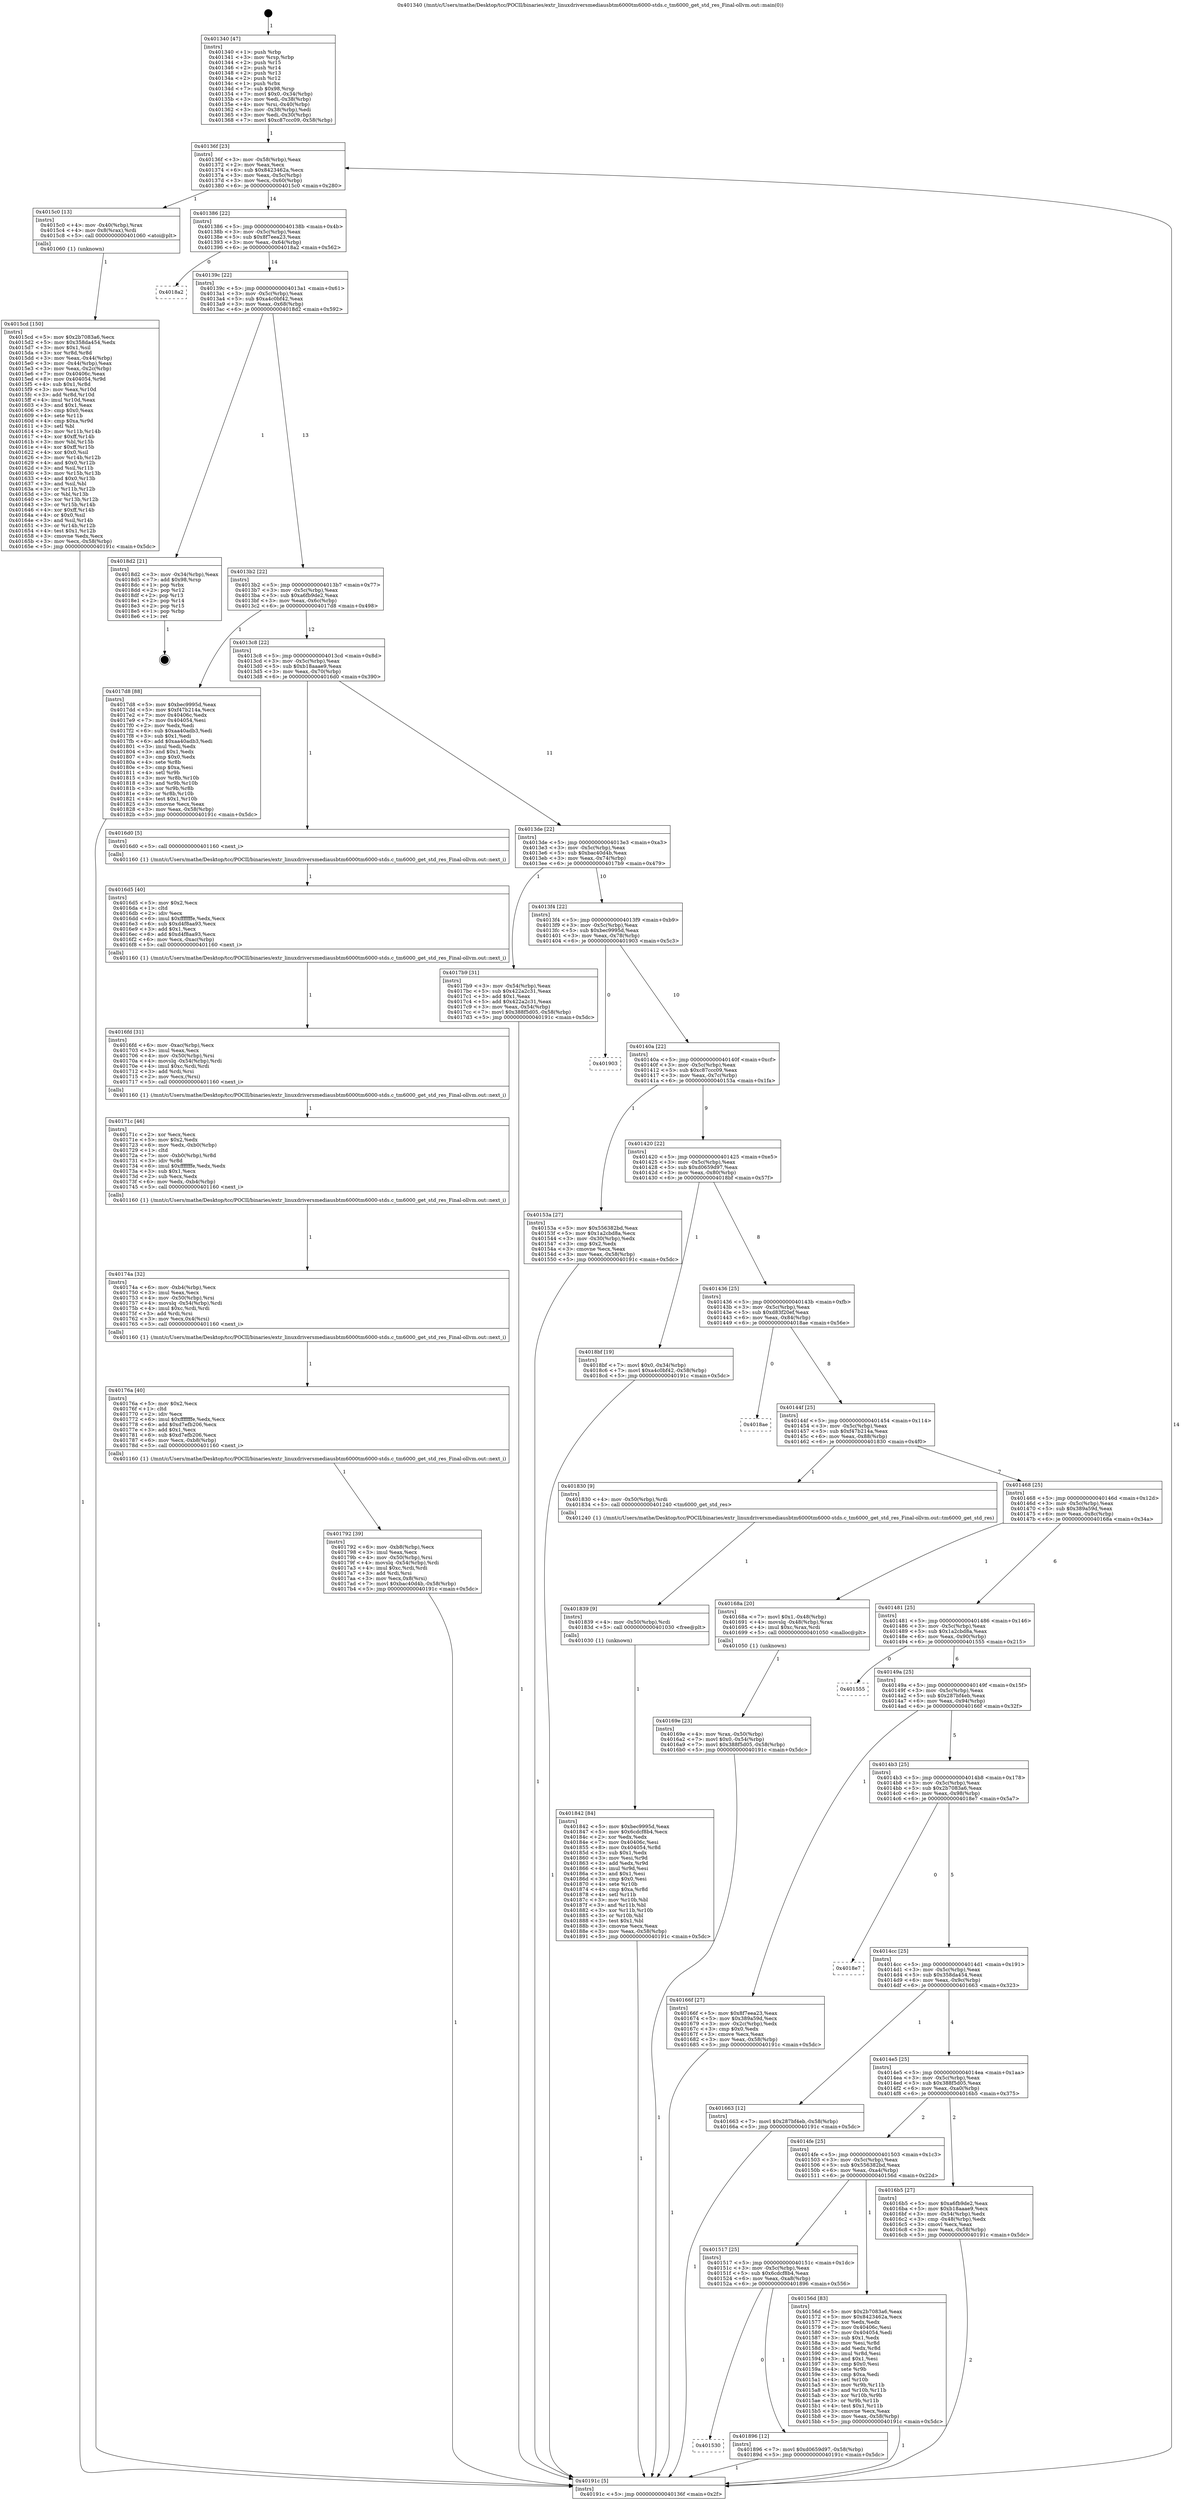 digraph "0x401340" {
  label = "0x401340 (/mnt/c/Users/mathe/Desktop/tcc/POCII/binaries/extr_linuxdriversmediausbtm6000tm6000-stds.c_tm6000_get_std_res_Final-ollvm.out::main(0))"
  labelloc = "t"
  node[shape=record]

  Entry [label="",width=0.3,height=0.3,shape=circle,fillcolor=black,style=filled]
  "0x40136f" [label="{
     0x40136f [23]\l
     | [instrs]\l
     &nbsp;&nbsp;0x40136f \<+3\>: mov -0x58(%rbp),%eax\l
     &nbsp;&nbsp;0x401372 \<+2\>: mov %eax,%ecx\l
     &nbsp;&nbsp;0x401374 \<+6\>: sub $0x8423462a,%ecx\l
     &nbsp;&nbsp;0x40137a \<+3\>: mov %eax,-0x5c(%rbp)\l
     &nbsp;&nbsp;0x40137d \<+3\>: mov %ecx,-0x60(%rbp)\l
     &nbsp;&nbsp;0x401380 \<+6\>: je 00000000004015c0 \<main+0x280\>\l
  }"]
  "0x4015c0" [label="{
     0x4015c0 [13]\l
     | [instrs]\l
     &nbsp;&nbsp;0x4015c0 \<+4\>: mov -0x40(%rbp),%rax\l
     &nbsp;&nbsp;0x4015c4 \<+4\>: mov 0x8(%rax),%rdi\l
     &nbsp;&nbsp;0x4015c8 \<+5\>: call 0000000000401060 \<atoi@plt\>\l
     | [calls]\l
     &nbsp;&nbsp;0x401060 \{1\} (unknown)\l
  }"]
  "0x401386" [label="{
     0x401386 [22]\l
     | [instrs]\l
     &nbsp;&nbsp;0x401386 \<+5\>: jmp 000000000040138b \<main+0x4b\>\l
     &nbsp;&nbsp;0x40138b \<+3\>: mov -0x5c(%rbp),%eax\l
     &nbsp;&nbsp;0x40138e \<+5\>: sub $0x8f7eea23,%eax\l
     &nbsp;&nbsp;0x401393 \<+3\>: mov %eax,-0x64(%rbp)\l
     &nbsp;&nbsp;0x401396 \<+6\>: je 00000000004018a2 \<main+0x562\>\l
  }"]
  Exit [label="",width=0.3,height=0.3,shape=circle,fillcolor=black,style=filled,peripheries=2]
  "0x4018a2" [label="{
     0x4018a2\l
  }", style=dashed]
  "0x40139c" [label="{
     0x40139c [22]\l
     | [instrs]\l
     &nbsp;&nbsp;0x40139c \<+5\>: jmp 00000000004013a1 \<main+0x61\>\l
     &nbsp;&nbsp;0x4013a1 \<+3\>: mov -0x5c(%rbp),%eax\l
     &nbsp;&nbsp;0x4013a4 \<+5\>: sub $0xa4c0bf42,%eax\l
     &nbsp;&nbsp;0x4013a9 \<+3\>: mov %eax,-0x68(%rbp)\l
     &nbsp;&nbsp;0x4013ac \<+6\>: je 00000000004018d2 \<main+0x592\>\l
  }"]
  "0x401530" [label="{
     0x401530\l
  }", style=dashed]
  "0x4018d2" [label="{
     0x4018d2 [21]\l
     | [instrs]\l
     &nbsp;&nbsp;0x4018d2 \<+3\>: mov -0x34(%rbp),%eax\l
     &nbsp;&nbsp;0x4018d5 \<+7\>: add $0x98,%rsp\l
     &nbsp;&nbsp;0x4018dc \<+1\>: pop %rbx\l
     &nbsp;&nbsp;0x4018dd \<+2\>: pop %r12\l
     &nbsp;&nbsp;0x4018df \<+2\>: pop %r13\l
     &nbsp;&nbsp;0x4018e1 \<+2\>: pop %r14\l
     &nbsp;&nbsp;0x4018e3 \<+2\>: pop %r15\l
     &nbsp;&nbsp;0x4018e5 \<+1\>: pop %rbp\l
     &nbsp;&nbsp;0x4018e6 \<+1\>: ret\l
  }"]
  "0x4013b2" [label="{
     0x4013b2 [22]\l
     | [instrs]\l
     &nbsp;&nbsp;0x4013b2 \<+5\>: jmp 00000000004013b7 \<main+0x77\>\l
     &nbsp;&nbsp;0x4013b7 \<+3\>: mov -0x5c(%rbp),%eax\l
     &nbsp;&nbsp;0x4013ba \<+5\>: sub $0xa6fb9de2,%eax\l
     &nbsp;&nbsp;0x4013bf \<+3\>: mov %eax,-0x6c(%rbp)\l
     &nbsp;&nbsp;0x4013c2 \<+6\>: je 00000000004017d8 \<main+0x498\>\l
  }"]
  "0x401896" [label="{
     0x401896 [12]\l
     | [instrs]\l
     &nbsp;&nbsp;0x401896 \<+7\>: movl $0xd0659d97,-0x58(%rbp)\l
     &nbsp;&nbsp;0x40189d \<+5\>: jmp 000000000040191c \<main+0x5dc\>\l
  }"]
  "0x4017d8" [label="{
     0x4017d8 [88]\l
     | [instrs]\l
     &nbsp;&nbsp;0x4017d8 \<+5\>: mov $0xbec9995d,%eax\l
     &nbsp;&nbsp;0x4017dd \<+5\>: mov $0xf47b214a,%ecx\l
     &nbsp;&nbsp;0x4017e2 \<+7\>: mov 0x40406c,%edx\l
     &nbsp;&nbsp;0x4017e9 \<+7\>: mov 0x404054,%esi\l
     &nbsp;&nbsp;0x4017f0 \<+2\>: mov %edx,%edi\l
     &nbsp;&nbsp;0x4017f2 \<+6\>: sub $0xaa40adb3,%edi\l
     &nbsp;&nbsp;0x4017f8 \<+3\>: sub $0x1,%edi\l
     &nbsp;&nbsp;0x4017fb \<+6\>: add $0xaa40adb3,%edi\l
     &nbsp;&nbsp;0x401801 \<+3\>: imul %edi,%edx\l
     &nbsp;&nbsp;0x401804 \<+3\>: and $0x1,%edx\l
     &nbsp;&nbsp;0x401807 \<+3\>: cmp $0x0,%edx\l
     &nbsp;&nbsp;0x40180a \<+4\>: sete %r8b\l
     &nbsp;&nbsp;0x40180e \<+3\>: cmp $0xa,%esi\l
     &nbsp;&nbsp;0x401811 \<+4\>: setl %r9b\l
     &nbsp;&nbsp;0x401815 \<+3\>: mov %r8b,%r10b\l
     &nbsp;&nbsp;0x401818 \<+3\>: and %r9b,%r10b\l
     &nbsp;&nbsp;0x40181b \<+3\>: xor %r9b,%r8b\l
     &nbsp;&nbsp;0x40181e \<+3\>: or %r8b,%r10b\l
     &nbsp;&nbsp;0x401821 \<+4\>: test $0x1,%r10b\l
     &nbsp;&nbsp;0x401825 \<+3\>: cmovne %ecx,%eax\l
     &nbsp;&nbsp;0x401828 \<+3\>: mov %eax,-0x58(%rbp)\l
     &nbsp;&nbsp;0x40182b \<+5\>: jmp 000000000040191c \<main+0x5dc\>\l
  }"]
  "0x4013c8" [label="{
     0x4013c8 [22]\l
     | [instrs]\l
     &nbsp;&nbsp;0x4013c8 \<+5\>: jmp 00000000004013cd \<main+0x8d\>\l
     &nbsp;&nbsp;0x4013cd \<+3\>: mov -0x5c(%rbp),%eax\l
     &nbsp;&nbsp;0x4013d0 \<+5\>: sub $0xb18aaae9,%eax\l
     &nbsp;&nbsp;0x4013d5 \<+3\>: mov %eax,-0x70(%rbp)\l
     &nbsp;&nbsp;0x4013d8 \<+6\>: je 00000000004016d0 \<main+0x390\>\l
  }"]
  "0x401842" [label="{
     0x401842 [84]\l
     | [instrs]\l
     &nbsp;&nbsp;0x401842 \<+5\>: mov $0xbec9995d,%eax\l
     &nbsp;&nbsp;0x401847 \<+5\>: mov $0x6cdcf8b4,%ecx\l
     &nbsp;&nbsp;0x40184c \<+2\>: xor %edx,%edx\l
     &nbsp;&nbsp;0x40184e \<+7\>: mov 0x40406c,%esi\l
     &nbsp;&nbsp;0x401855 \<+8\>: mov 0x404054,%r8d\l
     &nbsp;&nbsp;0x40185d \<+3\>: sub $0x1,%edx\l
     &nbsp;&nbsp;0x401860 \<+3\>: mov %esi,%r9d\l
     &nbsp;&nbsp;0x401863 \<+3\>: add %edx,%r9d\l
     &nbsp;&nbsp;0x401866 \<+4\>: imul %r9d,%esi\l
     &nbsp;&nbsp;0x40186a \<+3\>: and $0x1,%esi\l
     &nbsp;&nbsp;0x40186d \<+3\>: cmp $0x0,%esi\l
     &nbsp;&nbsp;0x401870 \<+4\>: sete %r10b\l
     &nbsp;&nbsp;0x401874 \<+4\>: cmp $0xa,%r8d\l
     &nbsp;&nbsp;0x401878 \<+4\>: setl %r11b\l
     &nbsp;&nbsp;0x40187c \<+3\>: mov %r10b,%bl\l
     &nbsp;&nbsp;0x40187f \<+3\>: and %r11b,%bl\l
     &nbsp;&nbsp;0x401882 \<+3\>: xor %r11b,%r10b\l
     &nbsp;&nbsp;0x401885 \<+3\>: or %r10b,%bl\l
     &nbsp;&nbsp;0x401888 \<+3\>: test $0x1,%bl\l
     &nbsp;&nbsp;0x40188b \<+3\>: cmovne %ecx,%eax\l
     &nbsp;&nbsp;0x40188e \<+3\>: mov %eax,-0x58(%rbp)\l
     &nbsp;&nbsp;0x401891 \<+5\>: jmp 000000000040191c \<main+0x5dc\>\l
  }"]
  "0x4016d0" [label="{
     0x4016d0 [5]\l
     | [instrs]\l
     &nbsp;&nbsp;0x4016d0 \<+5\>: call 0000000000401160 \<next_i\>\l
     | [calls]\l
     &nbsp;&nbsp;0x401160 \{1\} (/mnt/c/Users/mathe/Desktop/tcc/POCII/binaries/extr_linuxdriversmediausbtm6000tm6000-stds.c_tm6000_get_std_res_Final-ollvm.out::next_i)\l
  }"]
  "0x4013de" [label="{
     0x4013de [22]\l
     | [instrs]\l
     &nbsp;&nbsp;0x4013de \<+5\>: jmp 00000000004013e3 \<main+0xa3\>\l
     &nbsp;&nbsp;0x4013e3 \<+3\>: mov -0x5c(%rbp),%eax\l
     &nbsp;&nbsp;0x4013e6 \<+5\>: sub $0xbac40d4b,%eax\l
     &nbsp;&nbsp;0x4013eb \<+3\>: mov %eax,-0x74(%rbp)\l
     &nbsp;&nbsp;0x4013ee \<+6\>: je 00000000004017b9 \<main+0x479\>\l
  }"]
  "0x401839" [label="{
     0x401839 [9]\l
     | [instrs]\l
     &nbsp;&nbsp;0x401839 \<+4\>: mov -0x50(%rbp),%rdi\l
     &nbsp;&nbsp;0x40183d \<+5\>: call 0000000000401030 \<free@plt\>\l
     | [calls]\l
     &nbsp;&nbsp;0x401030 \{1\} (unknown)\l
  }"]
  "0x4017b9" [label="{
     0x4017b9 [31]\l
     | [instrs]\l
     &nbsp;&nbsp;0x4017b9 \<+3\>: mov -0x54(%rbp),%eax\l
     &nbsp;&nbsp;0x4017bc \<+5\>: sub $0x422a2c31,%eax\l
     &nbsp;&nbsp;0x4017c1 \<+3\>: add $0x1,%eax\l
     &nbsp;&nbsp;0x4017c4 \<+5\>: add $0x422a2c31,%eax\l
     &nbsp;&nbsp;0x4017c9 \<+3\>: mov %eax,-0x54(%rbp)\l
     &nbsp;&nbsp;0x4017cc \<+7\>: movl $0x388f5d05,-0x58(%rbp)\l
     &nbsp;&nbsp;0x4017d3 \<+5\>: jmp 000000000040191c \<main+0x5dc\>\l
  }"]
  "0x4013f4" [label="{
     0x4013f4 [22]\l
     | [instrs]\l
     &nbsp;&nbsp;0x4013f4 \<+5\>: jmp 00000000004013f9 \<main+0xb9\>\l
     &nbsp;&nbsp;0x4013f9 \<+3\>: mov -0x5c(%rbp),%eax\l
     &nbsp;&nbsp;0x4013fc \<+5\>: sub $0xbec9995d,%eax\l
     &nbsp;&nbsp;0x401401 \<+3\>: mov %eax,-0x78(%rbp)\l
     &nbsp;&nbsp;0x401404 \<+6\>: je 0000000000401903 \<main+0x5c3\>\l
  }"]
  "0x401792" [label="{
     0x401792 [39]\l
     | [instrs]\l
     &nbsp;&nbsp;0x401792 \<+6\>: mov -0xb8(%rbp),%ecx\l
     &nbsp;&nbsp;0x401798 \<+3\>: imul %eax,%ecx\l
     &nbsp;&nbsp;0x40179b \<+4\>: mov -0x50(%rbp),%rsi\l
     &nbsp;&nbsp;0x40179f \<+4\>: movslq -0x54(%rbp),%rdi\l
     &nbsp;&nbsp;0x4017a3 \<+4\>: imul $0xc,%rdi,%rdi\l
     &nbsp;&nbsp;0x4017a7 \<+3\>: add %rdi,%rsi\l
     &nbsp;&nbsp;0x4017aa \<+3\>: mov %ecx,0x8(%rsi)\l
     &nbsp;&nbsp;0x4017ad \<+7\>: movl $0xbac40d4b,-0x58(%rbp)\l
     &nbsp;&nbsp;0x4017b4 \<+5\>: jmp 000000000040191c \<main+0x5dc\>\l
  }"]
  "0x401903" [label="{
     0x401903\l
  }", style=dashed]
  "0x40140a" [label="{
     0x40140a [22]\l
     | [instrs]\l
     &nbsp;&nbsp;0x40140a \<+5\>: jmp 000000000040140f \<main+0xcf\>\l
     &nbsp;&nbsp;0x40140f \<+3\>: mov -0x5c(%rbp),%eax\l
     &nbsp;&nbsp;0x401412 \<+5\>: sub $0xc87ccc09,%eax\l
     &nbsp;&nbsp;0x401417 \<+3\>: mov %eax,-0x7c(%rbp)\l
     &nbsp;&nbsp;0x40141a \<+6\>: je 000000000040153a \<main+0x1fa\>\l
  }"]
  "0x40176a" [label="{
     0x40176a [40]\l
     | [instrs]\l
     &nbsp;&nbsp;0x40176a \<+5\>: mov $0x2,%ecx\l
     &nbsp;&nbsp;0x40176f \<+1\>: cltd\l
     &nbsp;&nbsp;0x401770 \<+2\>: idiv %ecx\l
     &nbsp;&nbsp;0x401772 \<+6\>: imul $0xfffffffe,%edx,%ecx\l
     &nbsp;&nbsp;0x401778 \<+6\>: add $0xd7efb206,%ecx\l
     &nbsp;&nbsp;0x40177e \<+3\>: add $0x1,%ecx\l
     &nbsp;&nbsp;0x401781 \<+6\>: sub $0xd7efb206,%ecx\l
     &nbsp;&nbsp;0x401787 \<+6\>: mov %ecx,-0xb8(%rbp)\l
     &nbsp;&nbsp;0x40178d \<+5\>: call 0000000000401160 \<next_i\>\l
     | [calls]\l
     &nbsp;&nbsp;0x401160 \{1\} (/mnt/c/Users/mathe/Desktop/tcc/POCII/binaries/extr_linuxdriversmediausbtm6000tm6000-stds.c_tm6000_get_std_res_Final-ollvm.out::next_i)\l
  }"]
  "0x40153a" [label="{
     0x40153a [27]\l
     | [instrs]\l
     &nbsp;&nbsp;0x40153a \<+5\>: mov $0x556382bd,%eax\l
     &nbsp;&nbsp;0x40153f \<+5\>: mov $0x1a2cbd8a,%ecx\l
     &nbsp;&nbsp;0x401544 \<+3\>: mov -0x30(%rbp),%edx\l
     &nbsp;&nbsp;0x401547 \<+3\>: cmp $0x2,%edx\l
     &nbsp;&nbsp;0x40154a \<+3\>: cmovne %ecx,%eax\l
     &nbsp;&nbsp;0x40154d \<+3\>: mov %eax,-0x58(%rbp)\l
     &nbsp;&nbsp;0x401550 \<+5\>: jmp 000000000040191c \<main+0x5dc\>\l
  }"]
  "0x401420" [label="{
     0x401420 [22]\l
     | [instrs]\l
     &nbsp;&nbsp;0x401420 \<+5\>: jmp 0000000000401425 \<main+0xe5\>\l
     &nbsp;&nbsp;0x401425 \<+3\>: mov -0x5c(%rbp),%eax\l
     &nbsp;&nbsp;0x401428 \<+5\>: sub $0xd0659d97,%eax\l
     &nbsp;&nbsp;0x40142d \<+3\>: mov %eax,-0x80(%rbp)\l
     &nbsp;&nbsp;0x401430 \<+6\>: je 00000000004018bf \<main+0x57f\>\l
  }"]
  "0x40191c" [label="{
     0x40191c [5]\l
     | [instrs]\l
     &nbsp;&nbsp;0x40191c \<+5\>: jmp 000000000040136f \<main+0x2f\>\l
  }"]
  "0x401340" [label="{
     0x401340 [47]\l
     | [instrs]\l
     &nbsp;&nbsp;0x401340 \<+1\>: push %rbp\l
     &nbsp;&nbsp;0x401341 \<+3\>: mov %rsp,%rbp\l
     &nbsp;&nbsp;0x401344 \<+2\>: push %r15\l
     &nbsp;&nbsp;0x401346 \<+2\>: push %r14\l
     &nbsp;&nbsp;0x401348 \<+2\>: push %r13\l
     &nbsp;&nbsp;0x40134a \<+2\>: push %r12\l
     &nbsp;&nbsp;0x40134c \<+1\>: push %rbx\l
     &nbsp;&nbsp;0x40134d \<+7\>: sub $0x98,%rsp\l
     &nbsp;&nbsp;0x401354 \<+7\>: movl $0x0,-0x34(%rbp)\l
     &nbsp;&nbsp;0x40135b \<+3\>: mov %edi,-0x38(%rbp)\l
     &nbsp;&nbsp;0x40135e \<+4\>: mov %rsi,-0x40(%rbp)\l
     &nbsp;&nbsp;0x401362 \<+3\>: mov -0x38(%rbp),%edi\l
     &nbsp;&nbsp;0x401365 \<+3\>: mov %edi,-0x30(%rbp)\l
     &nbsp;&nbsp;0x401368 \<+7\>: movl $0xc87ccc09,-0x58(%rbp)\l
  }"]
  "0x40174a" [label="{
     0x40174a [32]\l
     | [instrs]\l
     &nbsp;&nbsp;0x40174a \<+6\>: mov -0xb4(%rbp),%ecx\l
     &nbsp;&nbsp;0x401750 \<+3\>: imul %eax,%ecx\l
     &nbsp;&nbsp;0x401753 \<+4\>: mov -0x50(%rbp),%rsi\l
     &nbsp;&nbsp;0x401757 \<+4\>: movslq -0x54(%rbp),%rdi\l
     &nbsp;&nbsp;0x40175b \<+4\>: imul $0xc,%rdi,%rdi\l
     &nbsp;&nbsp;0x40175f \<+3\>: add %rdi,%rsi\l
     &nbsp;&nbsp;0x401762 \<+3\>: mov %ecx,0x4(%rsi)\l
     &nbsp;&nbsp;0x401765 \<+5\>: call 0000000000401160 \<next_i\>\l
     | [calls]\l
     &nbsp;&nbsp;0x401160 \{1\} (/mnt/c/Users/mathe/Desktop/tcc/POCII/binaries/extr_linuxdriversmediausbtm6000tm6000-stds.c_tm6000_get_std_res_Final-ollvm.out::next_i)\l
  }"]
  "0x4018bf" [label="{
     0x4018bf [19]\l
     | [instrs]\l
     &nbsp;&nbsp;0x4018bf \<+7\>: movl $0x0,-0x34(%rbp)\l
     &nbsp;&nbsp;0x4018c6 \<+7\>: movl $0xa4c0bf42,-0x58(%rbp)\l
     &nbsp;&nbsp;0x4018cd \<+5\>: jmp 000000000040191c \<main+0x5dc\>\l
  }"]
  "0x401436" [label="{
     0x401436 [25]\l
     | [instrs]\l
     &nbsp;&nbsp;0x401436 \<+5\>: jmp 000000000040143b \<main+0xfb\>\l
     &nbsp;&nbsp;0x40143b \<+3\>: mov -0x5c(%rbp),%eax\l
     &nbsp;&nbsp;0x40143e \<+5\>: sub $0xd83f20ef,%eax\l
     &nbsp;&nbsp;0x401443 \<+6\>: mov %eax,-0x84(%rbp)\l
     &nbsp;&nbsp;0x401449 \<+6\>: je 00000000004018ae \<main+0x56e\>\l
  }"]
  "0x40171c" [label="{
     0x40171c [46]\l
     | [instrs]\l
     &nbsp;&nbsp;0x40171c \<+2\>: xor %ecx,%ecx\l
     &nbsp;&nbsp;0x40171e \<+5\>: mov $0x2,%edx\l
     &nbsp;&nbsp;0x401723 \<+6\>: mov %edx,-0xb0(%rbp)\l
     &nbsp;&nbsp;0x401729 \<+1\>: cltd\l
     &nbsp;&nbsp;0x40172a \<+7\>: mov -0xb0(%rbp),%r8d\l
     &nbsp;&nbsp;0x401731 \<+3\>: idiv %r8d\l
     &nbsp;&nbsp;0x401734 \<+6\>: imul $0xfffffffe,%edx,%edx\l
     &nbsp;&nbsp;0x40173a \<+3\>: sub $0x1,%ecx\l
     &nbsp;&nbsp;0x40173d \<+2\>: sub %ecx,%edx\l
     &nbsp;&nbsp;0x40173f \<+6\>: mov %edx,-0xb4(%rbp)\l
     &nbsp;&nbsp;0x401745 \<+5\>: call 0000000000401160 \<next_i\>\l
     | [calls]\l
     &nbsp;&nbsp;0x401160 \{1\} (/mnt/c/Users/mathe/Desktop/tcc/POCII/binaries/extr_linuxdriversmediausbtm6000tm6000-stds.c_tm6000_get_std_res_Final-ollvm.out::next_i)\l
  }"]
  "0x4018ae" [label="{
     0x4018ae\l
  }", style=dashed]
  "0x40144f" [label="{
     0x40144f [25]\l
     | [instrs]\l
     &nbsp;&nbsp;0x40144f \<+5\>: jmp 0000000000401454 \<main+0x114\>\l
     &nbsp;&nbsp;0x401454 \<+3\>: mov -0x5c(%rbp),%eax\l
     &nbsp;&nbsp;0x401457 \<+5\>: sub $0xf47b214a,%eax\l
     &nbsp;&nbsp;0x40145c \<+6\>: mov %eax,-0x88(%rbp)\l
     &nbsp;&nbsp;0x401462 \<+6\>: je 0000000000401830 \<main+0x4f0\>\l
  }"]
  "0x4016fd" [label="{
     0x4016fd [31]\l
     | [instrs]\l
     &nbsp;&nbsp;0x4016fd \<+6\>: mov -0xac(%rbp),%ecx\l
     &nbsp;&nbsp;0x401703 \<+3\>: imul %eax,%ecx\l
     &nbsp;&nbsp;0x401706 \<+4\>: mov -0x50(%rbp),%rsi\l
     &nbsp;&nbsp;0x40170a \<+4\>: movslq -0x54(%rbp),%rdi\l
     &nbsp;&nbsp;0x40170e \<+4\>: imul $0xc,%rdi,%rdi\l
     &nbsp;&nbsp;0x401712 \<+3\>: add %rdi,%rsi\l
     &nbsp;&nbsp;0x401715 \<+2\>: mov %ecx,(%rsi)\l
     &nbsp;&nbsp;0x401717 \<+5\>: call 0000000000401160 \<next_i\>\l
     | [calls]\l
     &nbsp;&nbsp;0x401160 \{1\} (/mnt/c/Users/mathe/Desktop/tcc/POCII/binaries/extr_linuxdriversmediausbtm6000tm6000-stds.c_tm6000_get_std_res_Final-ollvm.out::next_i)\l
  }"]
  "0x401830" [label="{
     0x401830 [9]\l
     | [instrs]\l
     &nbsp;&nbsp;0x401830 \<+4\>: mov -0x50(%rbp),%rdi\l
     &nbsp;&nbsp;0x401834 \<+5\>: call 0000000000401240 \<tm6000_get_std_res\>\l
     | [calls]\l
     &nbsp;&nbsp;0x401240 \{1\} (/mnt/c/Users/mathe/Desktop/tcc/POCII/binaries/extr_linuxdriversmediausbtm6000tm6000-stds.c_tm6000_get_std_res_Final-ollvm.out::tm6000_get_std_res)\l
  }"]
  "0x401468" [label="{
     0x401468 [25]\l
     | [instrs]\l
     &nbsp;&nbsp;0x401468 \<+5\>: jmp 000000000040146d \<main+0x12d\>\l
     &nbsp;&nbsp;0x40146d \<+3\>: mov -0x5c(%rbp),%eax\l
     &nbsp;&nbsp;0x401470 \<+5\>: sub $0x389a59d,%eax\l
     &nbsp;&nbsp;0x401475 \<+6\>: mov %eax,-0x8c(%rbp)\l
     &nbsp;&nbsp;0x40147b \<+6\>: je 000000000040168a \<main+0x34a\>\l
  }"]
  "0x4016d5" [label="{
     0x4016d5 [40]\l
     | [instrs]\l
     &nbsp;&nbsp;0x4016d5 \<+5\>: mov $0x2,%ecx\l
     &nbsp;&nbsp;0x4016da \<+1\>: cltd\l
     &nbsp;&nbsp;0x4016db \<+2\>: idiv %ecx\l
     &nbsp;&nbsp;0x4016dd \<+6\>: imul $0xfffffffe,%edx,%ecx\l
     &nbsp;&nbsp;0x4016e3 \<+6\>: sub $0xd4f8aa93,%ecx\l
     &nbsp;&nbsp;0x4016e9 \<+3\>: add $0x1,%ecx\l
     &nbsp;&nbsp;0x4016ec \<+6\>: add $0xd4f8aa93,%ecx\l
     &nbsp;&nbsp;0x4016f2 \<+6\>: mov %ecx,-0xac(%rbp)\l
     &nbsp;&nbsp;0x4016f8 \<+5\>: call 0000000000401160 \<next_i\>\l
     | [calls]\l
     &nbsp;&nbsp;0x401160 \{1\} (/mnt/c/Users/mathe/Desktop/tcc/POCII/binaries/extr_linuxdriversmediausbtm6000tm6000-stds.c_tm6000_get_std_res_Final-ollvm.out::next_i)\l
  }"]
  "0x40168a" [label="{
     0x40168a [20]\l
     | [instrs]\l
     &nbsp;&nbsp;0x40168a \<+7\>: movl $0x1,-0x48(%rbp)\l
     &nbsp;&nbsp;0x401691 \<+4\>: movslq -0x48(%rbp),%rax\l
     &nbsp;&nbsp;0x401695 \<+4\>: imul $0xc,%rax,%rdi\l
     &nbsp;&nbsp;0x401699 \<+5\>: call 0000000000401050 \<malloc@plt\>\l
     | [calls]\l
     &nbsp;&nbsp;0x401050 \{1\} (unknown)\l
  }"]
  "0x401481" [label="{
     0x401481 [25]\l
     | [instrs]\l
     &nbsp;&nbsp;0x401481 \<+5\>: jmp 0000000000401486 \<main+0x146\>\l
     &nbsp;&nbsp;0x401486 \<+3\>: mov -0x5c(%rbp),%eax\l
     &nbsp;&nbsp;0x401489 \<+5\>: sub $0x1a2cbd8a,%eax\l
     &nbsp;&nbsp;0x40148e \<+6\>: mov %eax,-0x90(%rbp)\l
     &nbsp;&nbsp;0x401494 \<+6\>: je 0000000000401555 \<main+0x215\>\l
  }"]
  "0x40169e" [label="{
     0x40169e [23]\l
     | [instrs]\l
     &nbsp;&nbsp;0x40169e \<+4\>: mov %rax,-0x50(%rbp)\l
     &nbsp;&nbsp;0x4016a2 \<+7\>: movl $0x0,-0x54(%rbp)\l
     &nbsp;&nbsp;0x4016a9 \<+7\>: movl $0x388f5d05,-0x58(%rbp)\l
     &nbsp;&nbsp;0x4016b0 \<+5\>: jmp 000000000040191c \<main+0x5dc\>\l
  }"]
  "0x401555" [label="{
     0x401555\l
  }", style=dashed]
  "0x40149a" [label="{
     0x40149a [25]\l
     | [instrs]\l
     &nbsp;&nbsp;0x40149a \<+5\>: jmp 000000000040149f \<main+0x15f\>\l
     &nbsp;&nbsp;0x40149f \<+3\>: mov -0x5c(%rbp),%eax\l
     &nbsp;&nbsp;0x4014a2 \<+5\>: sub $0x287bf4eb,%eax\l
     &nbsp;&nbsp;0x4014a7 \<+6\>: mov %eax,-0x94(%rbp)\l
     &nbsp;&nbsp;0x4014ad \<+6\>: je 000000000040166f \<main+0x32f\>\l
  }"]
  "0x4015cd" [label="{
     0x4015cd [150]\l
     | [instrs]\l
     &nbsp;&nbsp;0x4015cd \<+5\>: mov $0x2b7083a6,%ecx\l
     &nbsp;&nbsp;0x4015d2 \<+5\>: mov $0x358da454,%edx\l
     &nbsp;&nbsp;0x4015d7 \<+3\>: mov $0x1,%sil\l
     &nbsp;&nbsp;0x4015da \<+3\>: xor %r8d,%r8d\l
     &nbsp;&nbsp;0x4015dd \<+3\>: mov %eax,-0x44(%rbp)\l
     &nbsp;&nbsp;0x4015e0 \<+3\>: mov -0x44(%rbp),%eax\l
     &nbsp;&nbsp;0x4015e3 \<+3\>: mov %eax,-0x2c(%rbp)\l
     &nbsp;&nbsp;0x4015e6 \<+7\>: mov 0x40406c,%eax\l
     &nbsp;&nbsp;0x4015ed \<+8\>: mov 0x404054,%r9d\l
     &nbsp;&nbsp;0x4015f5 \<+4\>: sub $0x1,%r8d\l
     &nbsp;&nbsp;0x4015f9 \<+3\>: mov %eax,%r10d\l
     &nbsp;&nbsp;0x4015fc \<+3\>: add %r8d,%r10d\l
     &nbsp;&nbsp;0x4015ff \<+4\>: imul %r10d,%eax\l
     &nbsp;&nbsp;0x401603 \<+3\>: and $0x1,%eax\l
     &nbsp;&nbsp;0x401606 \<+3\>: cmp $0x0,%eax\l
     &nbsp;&nbsp;0x401609 \<+4\>: sete %r11b\l
     &nbsp;&nbsp;0x40160d \<+4\>: cmp $0xa,%r9d\l
     &nbsp;&nbsp;0x401611 \<+3\>: setl %bl\l
     &nbsp;&nbsp;0x401614 \<+3\>: mov %r11b,%r14b\l
     &nbsp;&nbsp;0x401617 \<+4\>: xor $0xff,%r14b\l
     &nbsp;&nbsp;0x40161b \<+3\>: mov %bl,%r15b\l
     &nbsp;&nbsp;0x40161e \<+4\>: xor $0xff,%r15b\l
     &nbsp;&nbsp;0x401622 \<+4\>: xor $0x0,%sil\l
     &nbsp;&nbsp;0x401626 \<+3\>: mov %r14b,%r12b\l
     &nbsp;&nbsp;0x401629 \<+4\>: and $0x0,%r12b\l
     &nbsp;&nbsp;0x40162d \<+3\>: and %sil,%r11b\l
     &nbsp;&nbsp;0x401630 \<+3\>: mov %r15b,%r13b\l
     &nbsp;&nbsp;0x401633 \<+4\>: and $0x0,%r13b\l
     &nbsp;&nbsp;0x401637 \<+3\>: and %sil,%bl\l
     &nbsp;&nbsp;0x40163a \<+3\>: or %r11b,%r12b\l
     &nbsp;&nbsp;0x40163d \<+3\>: or %bl,%r13b\l
     &nbsp;&nbsp;0x401640 \<+3\>: xor %r13b,%r12b\l
     &nbsp;&nbsp;0x401643 \<+3\>: or %r15b,%r14b\l
     &nbsp;&nbsp;0x401646 \<+4\>: xor $0xff,%r14b\l
     &nbsp;&nbsp;0x40164a \<+4\>: or $0x0,%sil\l
     &nbsp;&nbsp;0x40164e \<+3\>: and %sil,%r14b\l
     &nbsp;&nbsp;0x401651 \<+3\>: or %r14b,%r12b\l
     &nbsp;&nbsp;0x401654 \<+4\>: test $0x1,%r12b\l
     &nbsp;&nbsp;0x401658 \<+3\>: cmovne %edx,%ecx\l
     &nbsp;&nbsp;0x40165b \<+3\>: mov %ecx,-0x58(%rbp)\l
     &nbsp;&nbsp;0x40165e \<+5\>: jmp 000000000040191c \<main+0x5dc\>\l
  }"]
  "0x40166f" [label="{
     0x40166f [27]\l
     | [instrs]\l
     &nbsp;&nbsp;0x40166f \<+5\>: mov $0x8f7eea23,%eax\l
     &nbsp;&nbsp;0x401674 \<+5\>: mov $0x389a59d,%ecx\l
     &nbsp;&nbsp;0x401679 \<+3\>: mov -0x2c(%rbp),%edx\l
     &nbsp;&nbsp;0x40167c \<+3\>: cmp $0x0,%edx\l
     &nbsp;&nbsp;0x40167f \<+3\>: cmove %ecx,%eax\l
     &nbsp;&nbsp;0x401682 \<+3\>: mov %eax,-0x58(%rbp)\l
     &nbsp;&nbsp;0x401685 \<+5\>: jmp 000000000040191c \<main+0x5dc\>\l
  }"]
  "0x4014b3" [label="{
     0x4014b3 [25]\l
     | [instrs]\l
     &nbsp;&nbsp;0x4014b3 \<+5\>: jmp 00000000004014b8 \<main+0x178\>\l
     &nbsp;&nbsp;0x4014b8 \<+3\>: mov -0x5c(%rbp),%eax\l
     &nbsp;&nbsp;0x4014bb \<+5\>: sub $0x2b7083a6,%eax\l
     &nbsp;&nbsp;0x4014c0 \<+6\>: mov %eax,-0x98(%rbp)\l
     &nbsp;&nbsp;0x4014c6 \<+6\>: je 00000000004018e7 \<main+0x5a7\>\l
  }"]
  "0x401517" [label="{
     0x401517 [25]\l
     | [instrs]\l
     &nbsp;&nbsp;0x401517 \<+5\>: jmp 000000000040151c \<main+0x1dc\>\l
     &nbsp;&nbsp;0x40151c \<+3\>: mov -0x5c(%rbp),%eax\l
     &nbsp;&nbsp;0x40151f \<+5\>: sub $0x6cdcf8b4,%eax\l
     &nbsp;&nbsp;0x401524 \<+6\>: mov %eax,-0xa8(%rbp)\l
     &nbsp;&nbsp;0x40152a \<+6\>: je 0000000000401896 \<main+0x556\>\l
  }"]
  "0x4018e7" [label="{
     0x4018e7\l
  }", style=dashed]
  "0x4014cc" [label="{
     0x4014cc [25]\l
     | [instrs]\l
     &nbsp;&nbsp;0x4014cc \<+5\>: jmp 00000000004014d1 \<main+0x191\>\l
     &nbsp;&nbsp;0x4014d1 \<+3\>: mov -0x5c(%rbp),%eax\l
     &nbsp;&nbsp;0x4014d4 \<+5\>: sub $0x358da454,%eax\l
     &nbsp;&nbsp;0x4014d9 \<+6\>: mov %eax,-0x9c(%rbp)\l
     &nbsp;&nbsp;0x4014df \<+6\>: je 0000000000401663 \<main+0x323\>\l
  }"]
  "0x40156d" [label="{
     0x40156d [83]\l
     | [instrs]\l
     &nbsp;&nbsp;0x40156d \<+5\>: mov $0x2b7083a6,%eax\l
     &nbsp;&nbsp;0x401572 \<+5\>: mov $0x8423462a,%ecx\l
     &nbsp;&nbsp;0x401577 \<+2\>: xor %edx,%edx\l
     &nbsp;&nbsp;0x401579 \<+7\>: mov 0x40406c,%esi\l
     &nbsp;&nbsp;0x401580 \<+7\>: mov 0x404054,%edi\l
     &nbsp;&nbsp;0x401587 \<+3\>: sub $0x1,%edx\l
     &nbsp;&nbsp;0x40158a \<+3\>: mov %esi,%r8d\l
     &nbsp;&nbsp;0x40158d \<+3\>: add %edx,%r8d\l
     &nbsp;&nbsp;0x401590 \<+4\>: imul %r8d,%esi\l
     &nbsp;&nbsp;0x401594 \<+3\>: and $0x1,%esi\l
     &nbsp;&nbsp;0x401597 \<+3\>: cmp $0x0,%esi\l
     &nbsp;&nbsp;0x40159a \<+4\>: sete %r9b\l
     &nbsp;&nbsp;0x40159e \<+3\>: cmp $0xa,%edi\l
     &nbsp;&nbsp;0x4015a1 \<+4\>: setl %r10b\l
     &nbsp;&nbsp;0x4015a5 \<+3\>: mov %r9b,%r11b\l
     &nbsp;&nbsp;0x4015a8 \<+3\>: and %r10b,%r11b\l
     &nbsp;&nbsp;0x4015ab \<+3\>: xor %r10b,%r9b\l
     &nbsp;&nbsp;0x4015ae \<+3\>: or %r9b,%r11b\l
     &nbsp;&nbsp;0x4015b1 \<+4\>: test $0x1,%r11b\l
     &nbsp;&nbsp;0x4015b5 \<+3\>: cmovne %ecx,%eax\l
     &nbsp;&nbsp;0x4015b8 \<+3\>: mov %eax,-0x58(%rbp)\l
     &nbsp;&nbsp;0x4015bb \<+5\>: jmp 000000000040191c \<main+0x5dc\>\l
  }"]
  "0x401663" [label="{
     0x401663 [12]\l
     | [instrs]\l
     &nbsp;&nbsp;0x401663 \<+7\>: movl $0x287bf4eb,-0x58(%rbp)\l
     &nbsp;&nbsp;0x40166a \<+5\>: jmp 000000000040191c \<main+0x5dc\>\l
  }"]
  "0x4014e5" [label="{
     0x4014e5 [25]\l
     | [instrs]\l
     &nbsp;&nbsp;0x4014e5 \<+5\>: jmp 00000000004014ea \<main+0x1aa\>\l
     &nbsp;&nbsp;0x4014ea \<+3\>: mov -0x5c(%rbp),%eax\l
     &nbsp;&nbsp;0x4014ed \<+5\>: sub $0x388f5d05,%eax\l
     &nbsp;&nbsp;0x4014f2 \<+6\>: mov %eax,-0xa0(%rbp)\l
     &nbsp;&nbsp;0x4014f8 \<+6\>: je 00000000004016b5 \<main+0x375\>\l
  }"]
  "0x4014fe" [label="{
     0x4014fe [25]\l
     | [instrs]\l
     &nbsp;&nbsp;0x4014fe \<+5\>: jmp 0000000000401503 \<main+0x1c3\>\l
     &nbsp;&nbsp;0x401503 \<+3\>: mov -0x5c(%rbp),%eax\l
     &nbsp;&nbsp;0x401506 \<+5\>: sub $0x556382bd,%eax\l
     &nbsp;&nbsp;0x40150b \<+6\>: mov %eax,-0xa4(%rbp)\l
     &nbsp;&nbsp;0x401511 \<+6\>: je 000000000040156d \<main+0x22d\>\l
  }"]
  "0x4016b5" [label="{
     0x4016b5 [27]\l
     | [instrs]\l
     &nbsp;&nbsp;0x4016b5 \<+5\>: mov $0xa6fb9de2,%eax\l
     &nbsp;&nbsp;0x4016ba \<+5\>: mov $0xb18aaae9,%ecx\l
     &nbsp;&nbsp;0x4016bf \<+3\>: mov -0x54(%rbp),%edx\l
     &nbsp;&nbsp;0x4016c2 \<+3\>: cmp -0x48(%rbp),%edx\l
     &nbsp;&nbsp;0x4016c5 \<+3\>: cmovl %ecx,%eax\l
     &nbsp;&nbsp;0x4016c8 \<+3\>: mov %eax,-0x58(%rbp)\l
     &nbsp;&nbsp;0x4016cb \<+5\>: jmp 000000000040191c \<main+0x5dc\>\l
  }"]
  Entry -> "0x401340" [label=" 1"]
  "0x40136f" -> "0x4015c0" [label=" 1"]
  "0x40136f" -> "0x401386" [label=" 14"]
  "0x4018d2" -> Exit [label=" 1"]
  "0x401386" -> "0x4018a2" [label=" 0"]
  "0x401386" -> "0x40139c" [label=" 14"]
  "0x4018bf" -> "0x40191c" [label=" 1"]
  "0x40139c" -> "0x4018d2" [label=" 1"]
  "0x40139c" -> "0x4013b2" [label=" 13"]
  "0x401896" -> "0x40191c" [label=" 1"]
  "0x4013b2" -> "0x4017d8" [label=" 1"]
  "0x4013b2" -> "0x4013c8" [label=" 12"]
  "0x401517" -> "0x401530" [label=" 0"]
  "0x4013c8" -> "0x4016d0" [label=" 1"]
  "0x4013c8" -> "0x4013de" [label=" 11"]
  "0x401517" -> "0x401896" [label=" 1"]
  "0x4013de" -> "0x4017b9" [label=" 1"]
  "0x4013de" -> "0x4013f4" [label=" 10"]
  "0x401842" -> "0x40191c" [label=" 1"]
  "0x4013f4" -> "0x401903" [label=" 0"]
  "0x4013f4" -> "0x40140a" [label=" 10"]
  "0x401839" -> "0x401842" [label=" 1"]
  "0x40140a" -> "0x40153a" [label=" 1"]
  "0x40140a" -> "0x401420" [label=" 9"]
  "0x40153a" -> "0x40191c" [label=" 1"]
  "0x401340" -> "0x40136f" [label=" 1"]
  "0x40191c" -> "0x40136f" [label=" 14"]
  "0x401830" -> "0x401839" [label=" 1"]
  "0x401420" -> "0x4018bf" [label=" 1"]
  "0x401420" -> "0x401436" [label=" 8"]
  "0x4017d8" -> "0x40191c" [label=" 1"]
  "0x401436" -> "0x4018ae" [label=" 0"]
  "0x401436" -> "0x40144f" [label=" 8"]
  "0x4017b9" -> "0x40191c" [label=" 1"]
  "0x40144f" -> "0x401830" [label=" 1"]
  "0x40144f" -> "0x401468" [label=" 7"]
  "0x401792" -> "0x40191c" [label=" 1"]
  "0x401468" -> "0x40168a" [label=" 1"]
  "0x401468" -> "0x401481" [label=" 6"]
  "0x40176a" -> "0x401792" [label=" 1"]
  "0x401481" -> "0x401555" [label=" 0"]
  "0x401481" -> "0x40149a" [label=" 6"]
  "0x40174a" -> "0x40176a" [label=" 1"]
  "0x40149a" -> "0x40166f" [label=" 1"]
  "0x40149a" -> "0x4014b3" [label=" 5"]
  "0x40171c" -> "0x40174a" [label=" 1"]
  "0x4014b3" -> "0x4018e7" [label=" 0"]
  "0x4014b3" -> "0x4014cc" [label=" 5"]
  "0x4016fd" -> "0x40171c" [label=" 1"]
  "0x4014cc" -> "0x401663" [label=" 1"]
  "0x4014cc" -> "0x4014e5" [label=" 4"]
  "0x4016d5" -> "0x4016fd" [label=" 1"]
  "0x4014e5" -> "0x4016b5" [label=" 2"]
  "0x4014e5" -> "0x4014fe" [label=" 2"]
  "0x4016d0" -> "0x4016d5" [label=" 1"]
  "0x4014fe" -> "0x40156d" [label=" 1"]
  "0x4014fe" -> "0x401517" [label=" 1"]
  "0x40156d" -> "0x40191c" [label=" 1"]
  "0x4015c0" -> "0x4015cd" [label=" 1"]
  "0x4015cd" -> "0x40191c" [label=" 1"]
  "0x401663" -> "0x40191c" [label=" 1"]
  "0x40166f" -> "0x40191c" [label=" 1"]
  "0x40168a" -> "0x40169e" [label=" 1"]
  "0x40169e" -> "0x40191c" [label=" 1"]
  "0x4016b5" -> "0x40191c" [label=" 2"]
}
